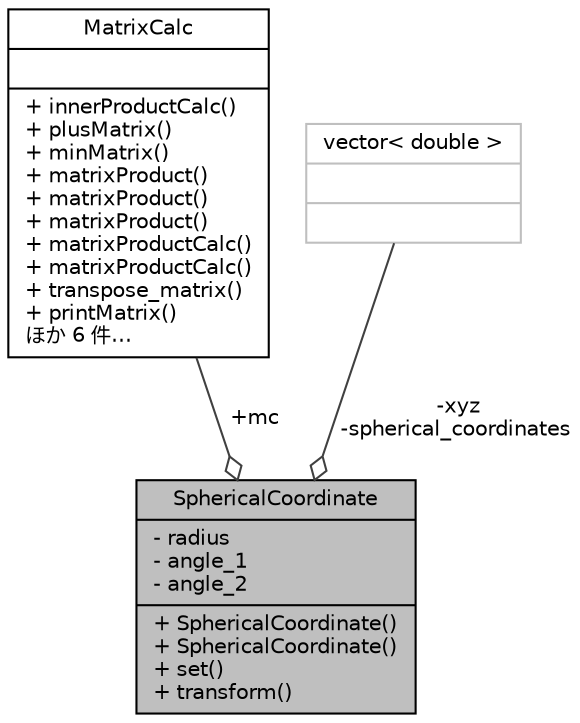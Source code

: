 digraph "SphericalCoordinate"
{
 // LATEX_PDF_SIZE
  edge [fontname="Helvetica",fontsize="10",labelfontname="Helvetica",labelfontsize="10"];
  node [fontname="Helvetica",fontsize="10",shape=record];
  Node1 [label="{SphericalCoordinate\n|- radius\l- angle_1\l- angle_2\l|+ SphericalCoordinate()\l+ SphericalCoordinate()\l+ set()\l+ transform()\l}",height=0.2,width=0.4,color="black", fillcolor="grey75", style="filled", fontcolor="black",tooltip=" "];
  Node2 -> Node1 [color="grey25",fontsize="10",style="solid",label=" +mc" ,arrowhead="odiamond",fontname="Helvetica"];
  Node2 [label="{MatrixCalc\n||+ innerProductCalc()\l+ plusMatrix()\l+ minMatrix()\l+ matrixProduct()\l+ matrixProduct()\l+ matrixProduct()\l+ matrixProductCalc()\l+ matrixProductCalc()\l+ transpose_matrix()\l+ printMatrix()\lほか 6 件…\l}",height=0.2,width=0.4,color="black", fillcolor="white", style="filled",URL="$classMatrixCalc.html",tooltip="行列を扱うクラス"];
  Node3 -> Node1 [color="grey25",fontsize="10",style="solid",label=" -xyz\n-spherical_coordinates" ,arrowhead="odiamond",fontname="Helvetica"];
  Node3 [label="{vector\< double \>\n||}",height=0.2,width=0.4,color="grey75", fillcolor="white", style="filled",tooltip=" "];
}

